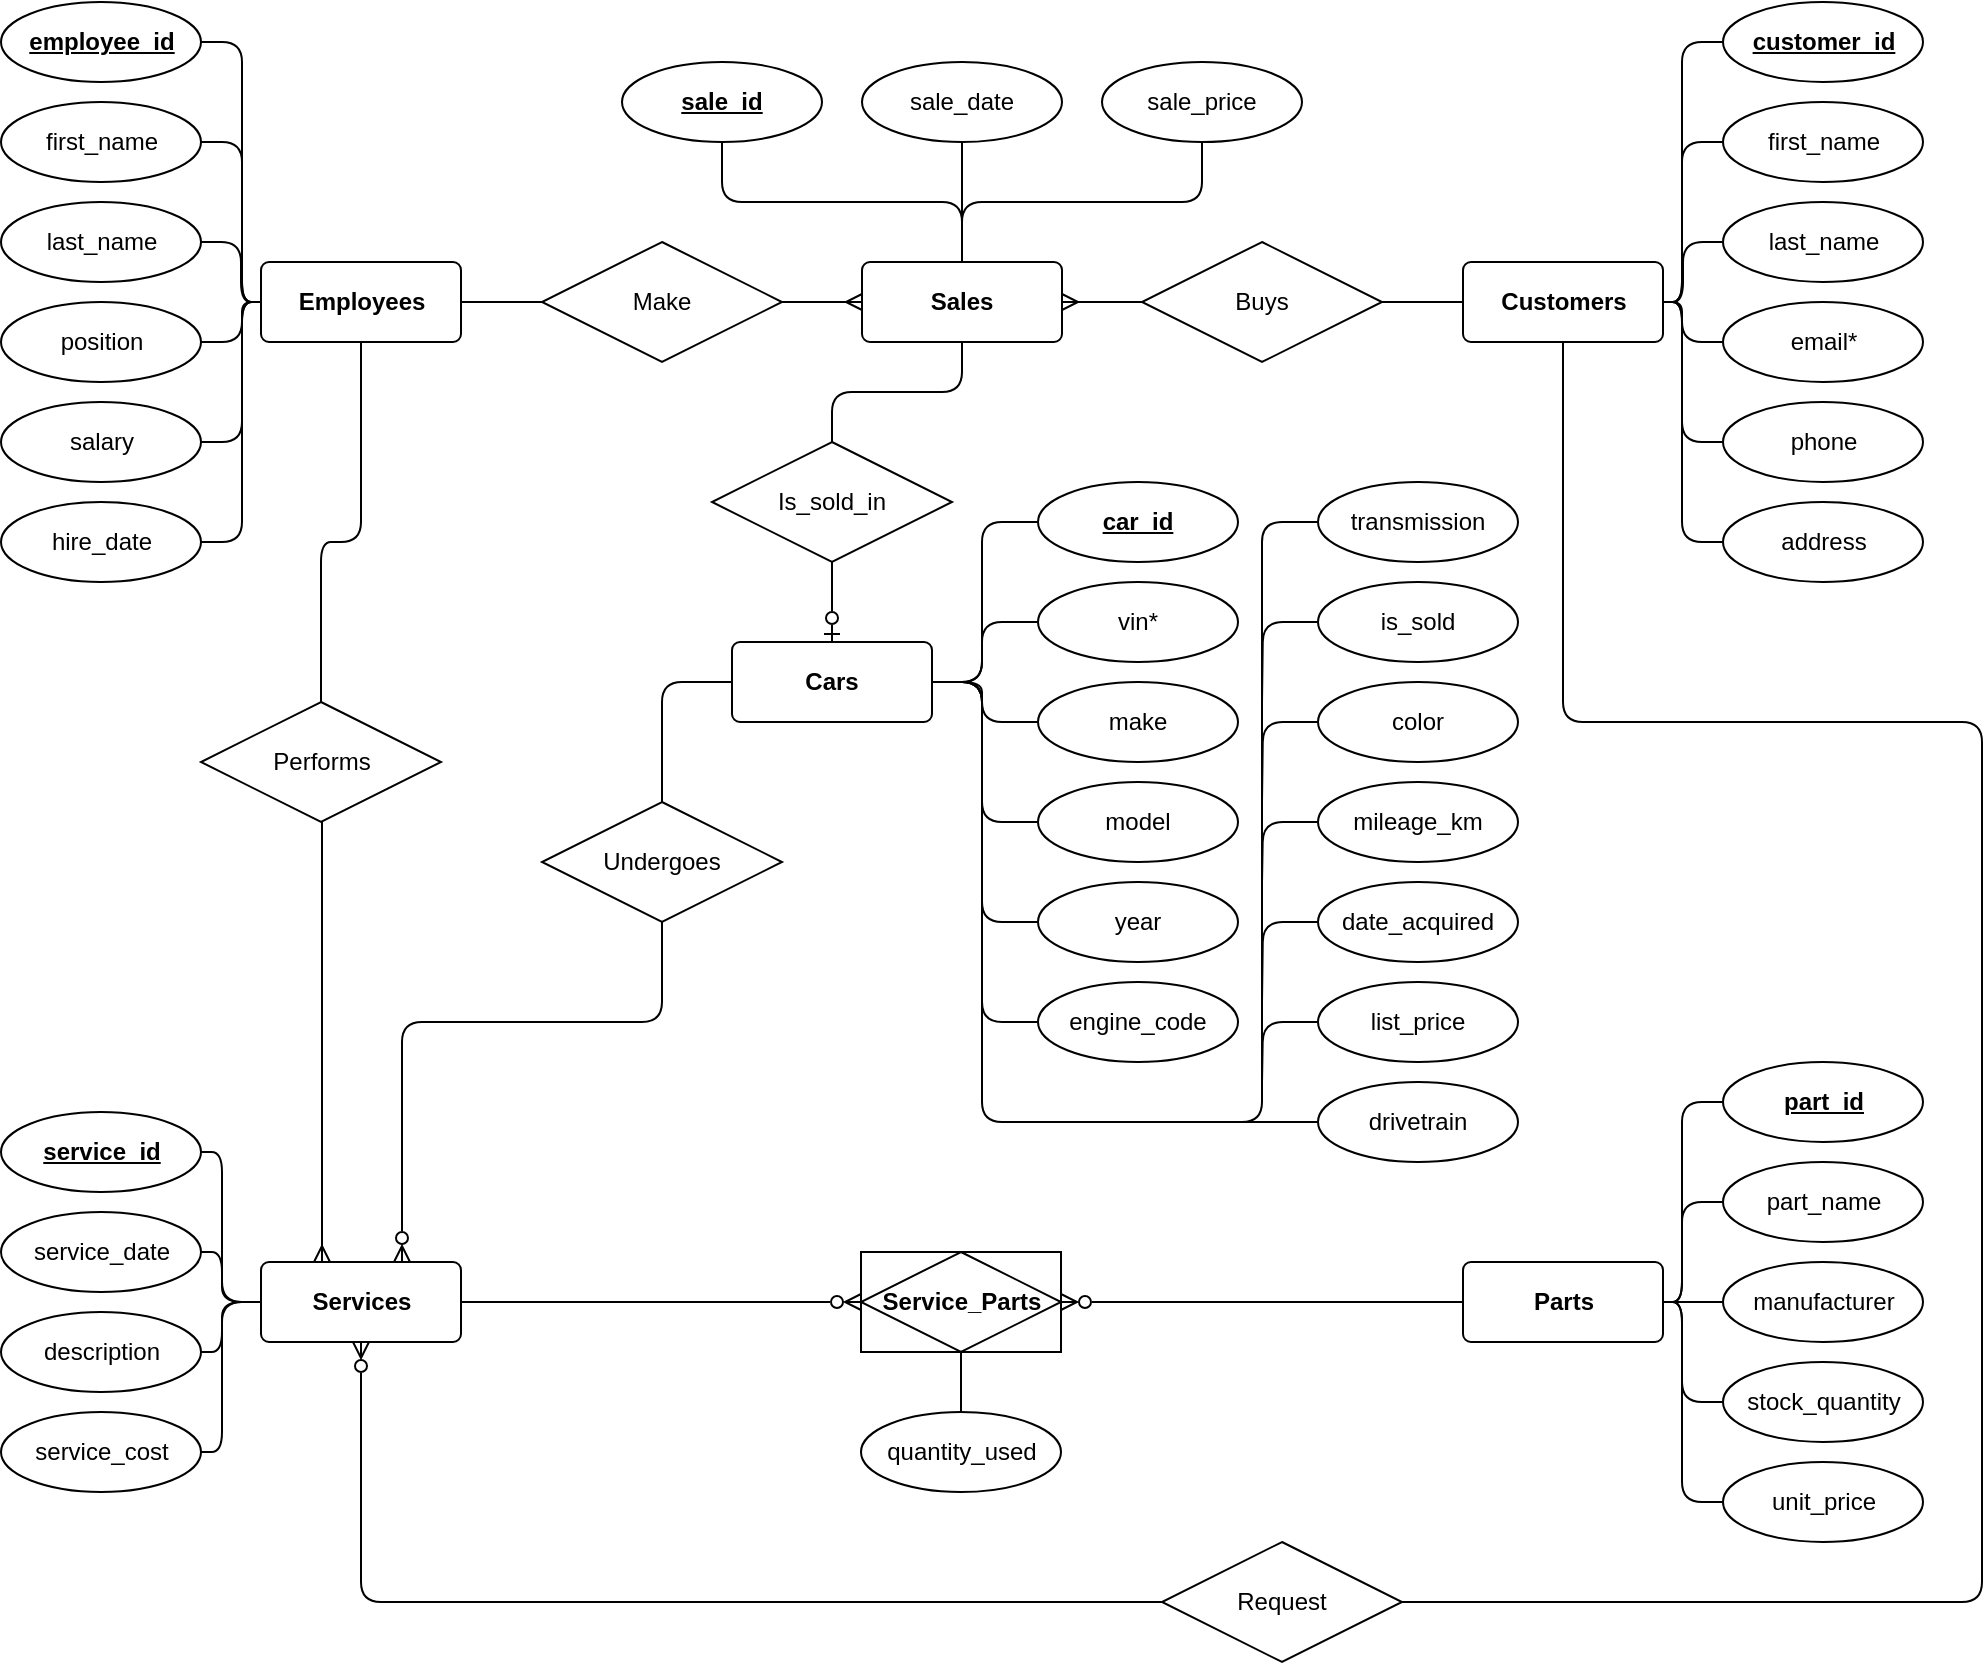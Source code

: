 <mxfile version="26.2.8">
  <diagram name="Page-1" id="PmhXNAhxtDhhArLhYBL2">
    <mxGraphModel dx="3000" dy="1192" grid="1" gridSize="10" guides="1" tooltips="1" connect="1" arrows="1" fold="1" page="1" pageScale="1" pageWidth="850" pageHeight="1100" math="0" shadow="0">
      <root>
        <mxCell id="0" />
        <mxCell id="1" parent="0" />
        <mxCell id="IW3NjtGj4pk0mtMMfV96-61" style="edgeStyle=orthogonalEdgeStyle;rounded=1;orthogonalLoop=1;jettySize=auto;html=1;entryX=0.5;entryY=0;entryDx=0;entryDy=0;endArrow=none;startFill=0;curved=0;" edge="1" parent="1" source="IW3NjtGj4pk0mtMMfV96-2" target="IW3NjtGj4pk0mtMMfV96-60">
          <mxGeometry relative="1" as="geometry">
            <Array as="points">
              <mxPoint x="190" y="280" />
              <mxPoint x="170" y="280" />
            </Array>
          </mxGeometry>
        </mxCell>
        <mxCell id="IW3NjtGj4pk0mtMMfV96-64" style="edgeStyle=orthogonalEdgeStyle;rounded=1;orthogonalLoop=1;jettySize=auto;html=1;entryX=0;entryY=0.5;entryDx=0;entryDy=0;endArrow=none;startFill=0;curved=0;" edge="1" parent="1" source="IW3NjtGj4pk0mtMMfV96-2" target="IW3NjtGj4pk0mtMMfV96-63">
          <mxGeometry relative="1" as="geometry" />
        </mxCell>
        <mxCell id="IW3NjtGj4pk0mtMMfV96-2" value="Employees" style="rounded=1;arcSize=10;whiteSpace=wrap;html=1;align=center;fontStyle=1" vertex="1" parent="1">
          <mxGeometry x="139.5" y="140" width="100" height="40" as="geometry" />
        </mxCell>
        <mxCell id="IW3NjtGj4pk0mtMMfV96-68" style="edgeStyle=orthogonalEdgeStyle;rounded=1;orthogonalLoop=1;jettySize=auto;html=1;entryX=1;entryY=0.5;entryDx=0;entryDy=0;curved=0;endArrow=none;startFill=0;" edge="1" parent="1" source="IW3NjtGj4pk0mtMMfV96-3" target="IW3NjtGj4pk0mtMMfV96-66">
          <mxGeometry relative="1" as="geometry">
            <Array as="points">
              <mxPoint x="790" y="370" />
              <mxPoint x="1000" y="370" />
              <mxPoint x="1000" y="810" />
            </Array>
          </mxGeometry>
        </mxCell>
        <mxCell id="IW3NjtGj4pk0mtMMfV96-72" style="edgeStyle=orthogonalEdgeStyle;rounded=1;orthogonalLoop=1;jettySize=auto;html=1;entryX=1;entryY=0.5;entryDx=0;entryDy=0;curved=0;endArrow=none;startFill=0;" edge="1" parent="1" source="IW3NjtGj4pk0mtMMfV96-3" target="IW3NjtGj4pk0mtMMfV96-70">
          <mxGeometry relative="1" as="geometry" />
        </mxCell>
        <mxCell id="IW3NjtGj4pk0mtMMfV96-3" value="Customers" style="rounded=1;arcSize=10;whiteSpace=wrap;html=1;align=center;fontStyle=1" vertex="1" parent="1">
          <mxGeometry x="740.5" y="140" width="100" height="40" as="geometry" />
        </mxCell>
        <mxCell id="IW3NjtGj4pk0mtMMfV96-84" style="edgeStyle=orthogonalEdgeStyle;rounded=1;orthogonalLoop=1;jettySize=auto;html=1;entryX=0.5;entryY=0;entryDx=0;entryDy=0;endArrow=none;startFill=0;curved=0;" edge="1" parent="1" source="IW3NjtGj4pk0mtMMfV96-4" target="IW3NjtGj4pk0mtMMfV96-83">
          <mxGeometry relative="1" as="geometry">
            <Array as="points">
              <mxPoint x="340" y="350" />
            </Array>
          </mxGeometry>
        </mxCell>
        <mxCell id="IW3NjtGj4pk0mtMMfV96-4" value="Cars" style="rounded=1;arcSize=10;whiteSpace=wrap;html=1;align=center;fontStyle=1" vertex="1" parent="1">
          <mxGeometry x="375" y="330" width="100" height="40" as="geometry" />
        </mxCell>
        <mxCell id="IW3NjtGj4pk0mtMMfV96-79" style="edgeStyle=orthogonalEdgeStyle;rounded=0;orthogonalLoop=1;jettySize=auto;html=1;entryX=1;entryY=0.5;entryDx=0;entryDy=0;endArrow=ERzeroToMany;endFill=0;startArrow=none;startFill=0;" edge="1" parent="1" source="IW3NjtGj4pk0mtMMfV96-5" target="IW3NjtGj4pk0mtMMfV96-9">
          <mxGeometry relative="1" as="geometry" />
        </mxCell>
        <mxCell id="IW3NjtGj4pk0mtMMfV96-5" value="Parts" style="rounded=1;arcSize=10;whiteSpace=wrap;html=1;align=center;fontStyle=1" vertex="1" parent="1">
          <mxGeometry x="740.5" y="640" width="100" height="40" as="geometry" />
        </mxCell>
        <mxCell id="IW3NjtGj4pk0mtMMfV96-6" value="Sales" style="rounded=1;arcSize=10;whiteSpace=wrap;html=1;align=center;fontStyle=1" vertex="1" parent="1">
          <mxGeometry x="440" y="140" width="100" height="40" as="geometry" />
        </mxCell>
        <mxCell id="IW3NjtGj4pk0mtMMfV96-7" value="Services" style="rounded=1;arcSize=10;whiteSpace=wrap;html=1;align=center;fontStyle=1" vertex="1" parent="1">
          <mxGeometry x="139.5" y="640" width="100" height="40" as="geometry" />
        </mxCell>
        <mxCell id="IW3NjtGj4pk0mtMMfV96-77" style="edgeStyle=orthogonalEdgeStyle;rounded=0;orthogonalLoop=1;jettySize=auto;html=1;entryX=1;entryY=0.5;entryDx=0;entryDy=0;endArrow=none;endFill=0;startArrow=ERzeroToMany;startFill=0;" edge="1" parent="1" source="IW3NjtGj4pk0mtMMfV96-9" target="IW3NjtGj4pk0mtMMfV96-7">
          <mxGeometry relative="1" as="geometry" />
        </mxCell>
        <mxCell id="IW3NjtGj4pk0mtMMfV96-9" value="Service_Parts&lt;br&gt;" style="shape=associativeEntity;whiteSpace=wrap;align=center;html=1;rounded=0;shadow=0;fontStyle=1" vertex="1" parent="1">
          <mxGeometry x="439.5" y="635" width="100" height="50" as="geometry" />
        </mxCell>
        <mxCell id="IW3NjtGj4pk0mtMMfV96-88" style="edgeStyle=orthogonalEdgeStyle;rounded=1;orthogonalLoop=1;jettySize=auto;html=1;entryX=0;entryY=0.5;entryDx=0;entryDy=0;endArrow=none;startFill=0;curved=0;" edge="1" parent="1" source="IW3NjtGj4pk0mtMMfV96-10" target="IW3NjtGj4pk0mtMMfV96-2">
          <mxGeometry relative="1" as="geometry">
            <Array as="points">
              <mxPoint x="130" y="30" />
              <mxPoint x="130" y="160" />
            </Array>
          </mxGeometry>
        </mxCell>
        <mxCell id="IW3NjtGj4pk0mtMMfV96-10" value="employee_id" style="ellipse;whiteSpace=wrap;html=1;align=center;fontStyle=5" vertex="1" parent="1">
          <mxGeometry x="9.5" y="10" width="100" height="40" as="geometry" />
        </mxCell>
        <mxCell id="IW3NjtGj4pk0mtMMfV96-89" style="edgeStyle=orthogonalEdgeStyle;shape=connector;rounded=1;orthogonalLoop=1;jettySize=auto;html=1;entryX=0;entryY=0.5;entryDx=0;entryDy=0;strokeColor=default;align=center;verticalAlign=middle;fontFamily=Helvetica;fontSize=11;fontColor=default;labelBackgroundColor=default;startFill=0;endArrow=none;curved=0;" edge="1" parent="1" source="IW3NjtGj4pk0mtMMfV96-12" target="IW3NjtGj4pk0mtMMfV96-2">
          <mxGeometry relative="1" as="geometry">
            <Array as="points">
              <mxPoint x="130" y="80" />
              <mxPoint x="130" y="160" />
            </Array>
          </mxGeometry>
        </mxCell>
        <mxCell id="IW3NjtGj4pk0mtMMfV96-12" value="first_name" style="ellipse;whiteSpace=wrap;html=1;align=center;" vertex="1" parent="1">
          <mxGeometry x="9.5" y="60" width="100" height="40" as="geometry" />
        </mxCell>
        <mxCell id="IW3NjtGj4pk0mtMMfV96-90" style="edgeStyle=orthogonalEdgeStyle;shape=connector;rounded=1;orthogonalLoop=1;jettySize=auto;html=1;strokeColor=default;align=center;verticalAlign=middle;fontFamily=Helvetica;fontSize=11;fontColor=default;labelBackgroundColor=default;startFill=0;endArrow=none;curved=0;entryX=0;entryY=0.5;entryDx=0;entryDy=0;" edge="1" parent="1" source="IW3NjtGj4pk0mtMMfV96-13" target="IW3NjtGj4pk0mtMMfV96-2">
          <mxGeometry relative="1" as="geometry">
            <mxPoint x="130" y="130" as="targetPoint" />
          </mxGeometry>
        </mxCell>
        <mxCell id="IW3NjtGj4pk0mtMMfV96-13" value="last_name" style="ellipse;whiteSpace=wrap;html=1;align=center;" vertex="1" parent="1">
          <mxGeometry x="9.5" y="110" width="100" height="40" as="geometry" />
        </mxCell>
        <mxCell id="IW3NjtGj4pk0mtMMfV96-97" style="edgeStyle=orthogonalEdgeStyle;shape=connector;curved=0;rounded=1;orthogonalLoop=1;jettySize=auto;html=1;strokeColor=default;align=center;verticalAlign=middle;fontFamily=Helvetica;fontSize=11;fontColor=default;labelBackgroundColor=default;startFill=0;endArrow=none;" edge="1" parent="1" source="IW3NjtGj4pk0mtMMfV96-14">
          <mxGeometry relative="1" as="geometry">
            <mxPoint x="140" y="160" as="targetPoint" />
            <Array as="points">
              <mxPoint x="130" y="180" />
              <mxPoint x="130" y="160" />
            </Array>
          </mxGeometry>
        </mxCell>
        <mxCell id="IW3NjtGj4pk0mtMMfV96-14" value="position" style="ellipse;whiteSpace=wrap;html=1;align=center;" vertex="1" parent="1">
          <mxGeometry x="9.5" y="160" width="100" height="40" as="geometry" />
        </mxCell>
        <mxCell id="IW3NjtGj4pk0mtMMfV96-94" style="edgeStyle=orthogonalEdgeStyle;shape=connector;curved=0;rounded=1;orthogonalLoop=1;jettySize=auto;html=1;entryX=0;entryY=0.5;entryDx=0;entryDy=0;strokeColor=default;align=center;verticalAlign=middle;fontFamily=Helvetica;fontSize=11;fontColor=default;labelBackgroundColor=default;startFill=0;endArrow=none;" edge="1" parent="1" source="IW3NjtGj4pk0mtMMfV96-15" target="IW3NjtGj4pk0mtMMfV96-2">
          <mxGeometry relative="1" as="geometry">
            <Array as="points">
              <mxPoint x="130" y="280" />
              <mxPoint x="130" y="160" />
            </Array>
          </mxGeometry>
        </mxCell>
        <mxCell id="IW3NjtGj4pk0mtMMfV96-15" value="hire_date" style="ellipse;whiteSpace=wrap;html=1;align=center;" vertex="1" parent="1">
          <mxGeometry x="9.5" y="260" width="100" height="40" as="geometry" />
        </mxCell>
        <mxCell id="IW3NjtGj4pk0mtMMfV96-95" style="edgeStyle=orthogonalEdgeStyle;shape=connector;curved=0;rounded=1;orthogonalLoop=1;jettySize=auto;html=1;entryX=0;entryY=0.5;entryDx=0;entryDy=0;strokeColor=default;align=center;verticalAlign=middle;fontFamily=Helvetica;fontSize=11;fontColor=default;labelBackgroundColor=default;startFill=0;endArrow=none;" edge="1" parent="1" source="IW3NjtGj4pk0mtMMfV96-16" target="IW3NjtGj4pk0mtMMfV96-2">
          <mxGeometry relative="1" as="geometry">
            <Array as="points">
              <mxPoint x="130" y="230" />
              <mxPoint x="130" y="160" />
            </Array>
          </mxGeometry>
        </mxCell>
        <mxCell id="IW3NjtGj4pk0mtMMfV96-16" value="salary" style="ellipse;whiteSpace=wrap;html=1;align=center;" vertex="1" parent="1">
          <mxGeometry x="9.5" y="210" width="100" height="40" as="geometry" />
        </mxCell>
        <mxCell id="IW3NjtGj4pk0mtMMfV96-101" style="edgeStyle=orthogonalEdgeStyle;shape=connector;curved=0;rounded=1;orthogonalLoop=1;jettySize=auto;html=1;entryX=1;entryY=0.5;entryDx=0;entryDy=0;strokeColor=default;align=center;verticalAlign=middle;fontFamily=Helvetica;fontSize=11;fontColor=default;labelBackgroundColor=default;startFill=0;endArrow=none;" edge="1" parent="1" source="IW3NjtGj4pk0mtMMfV96-24" target="IW3NjtGj4pk0mtMMfV96-3">
          <mxGeometry relative="1" as="geometry">
            <Array as="points">
              <mxPoint x="850" y="30" />
              <mxPoint x="850" y="160" />
            </Array>
          </mxGeometry>
        </mxCell>
        <mxCell id="IW3NjtGj4pk0mtMMfV96-24" value="customer_id" style="ellipse;whiteSpace=wrap;html=1;align=center;fontStyle=5" vertex="1" parent="1">
          <mxGeometry x="870.5" y="10" width="100" height="40" as="geometry" />
        </mxCell>
        <mxCell id="IW3NjtGj4pk0mtMMfV96-102" style="edgeStyle=orthogonalEdgeStyle;shape=connector;curved=0;rounded=1;orthogonalLoop=1;jettySize=auto;html=1;strokeColor=default;align=center;verticalAlign=middle;fontFamily=Helvetica;fontSize=11;fontColor=default;labelBackgroundColor=default;startFill=0;endArrow=none;entryX=1;entryY=0.5;entryDx=0;entryDy=0;" edge="1" parent="1" source="IW3NjtGj4pk0mtMMfV96-25" target="IW3NjtGj4pk0mtMMfV96-3">
          <mxGeometry relative="1" as="geometry">
            <mxPoint x="850" y="130.0" as="targetPoint" />
            <Array as="points">
              <mxPoint x="850" y="80" />
              <mxPoint x="850" y="160" />
            </Array>
          </mxGeometry>
        </mxCell>
        <mxCell id="IW3NjtGj4pk0mtMMfV96-25" value="first_name" style="ellipse;whiteSpace=wrap;html=1;align=center;" vertex="1" parent="1">
          <mxGeometry x="870.5" y="60" width="100" height="40" as="geometry" />
        </mxCell>
        <mxCell id="IW3NjtGj4pk0mtMMfV96-104" style="edgeStyle=orthogonalEdgeStyle;shape=connector;curved=0;rounded=1;orthogonalLoop=1;jettySize=auto;html=1;entryX=1;entryY=0.5;entryDx=0;entryDy=0;strokeColor=default;align=center;verticalAlign=middle;fontFamily=Helvetica;fontSize=11;fontColor=default;labelBackgroundColor=default;startFill=0;endArrow=none;" edge="1" parent="1" source="IW3NjtGj4pk0mtMMfV96-26" target="IW3NjtGj4pk0mtMMfV96-3">
          <mxGeometry relative="1" as="geometry" />
        </mxCell>
        <mxCell id="IW3NjtGj4pk0mtMMfV96-26" value="last_name" style="ellipse;whiteSpace=wrap;html=1;align=center;" vertex="1" parent="1">
          <mxGeometry x="870.5" y="110" width="100" height="40" as="geometry" />
        </mxCell>
        <mxCell id="IW3NjtGj4pk0mtMMfV96-105" style="edgeStyle=orthogonalEdgeStyle;shape=connector;curved=0;rounded=1;orthogonalLoop=1;jettySize=auto;html=1;strokeColor=default;align=center;verticalAlign=middle;fontFamily=Helvetica;fontSize=11;fontColor=default;labelBackgroundColor=default;startFill=0;endArrow=none;" edge="1" parent="1" source="IW3NjtGj4pk0mtMMfV96-27">
          <mxGeometry relative="1" as="geometry">
            <mxPoint x="840" y="160" as="targetPoint" />
            <Array as="points">
              <mxPoint x="850" y="180" />
              <mxPoint x="850" y="160" />
            </Array>
          </mxGeometry>
        </mxCell>
        <mxCell id="IW3NjtGj4pk0mtMMfV96-27" value="email*" style="ellipse;whiteSpace=wrap;html=1;align=center;" vertex="1" parent="1">
          <mxGeometry x="870.5" y="160" width="100" height="40" as="geometry" />
        </mxCell>
        <mxCell id="IW3NjtGj4pk0mtMMfV96-106" style="edgeStyle=orthogonalEdgeStyle;shape=connector;curved=0;rounded=1;orthogonalLoop=1;jettySize=auto;html=1;entryX=1;entryY=0.5;entryDx=0;entryDy=0;strokeColor=default;align=center;verticalAlign=middle;fontFamily=Helvetica;fontSize=11;fontColor=default;labelBackgroundColor=default;startFill=0;endArrow=none;" edge="1" parent="1" source="IW3NjtGj4pk0mtMMfV96-28" target="IW3NjtGj4pk0mtMMfV96-3">
          <mxGeometry relative="1" as="geometry">
            <Array as="points">
              <mxPoint x="850" y="230" />
              <mxPoint x="850" y="160" />
            </Array>
          </mxGeometry>
        </mxCell>
        <mxCell id="IW3NjtGj4pk0mtMMfV96-28" value="phone" style="ellipse;whiteSpace=wrap;html=1;align=center;" vertex="1" parent="1">
          <mxGeometry x="870.5" y="210" width="100" height="40" as="geometry" />
        </mxCell>
        <mxCell id="IW3NjtGj4pk0mtMMfV96-107" style="edgeStyle=orthogonalEdgeStyle;shape=connector;curved=0;rounded=1;orthogonalLoop=1;jettySize=auto;html=1;entryX=1;entryY=0.5;entryDx=0;entryDy=0;strokeColor=default;align=center;verticalAlign=middle;fontFamily=Helvetica;fontSize=11;fontColor=default;labelBackgroundColor=default;startFill=0;endArrow=none;" edge="1" parent="1" source="IW3NjtGj4pk0mtMMfV96-29" target="IW3NjtGj4pk0mtMMfV96-3">
          <mxGeometry relative="1" as="geometry">
            <Array as="points">
              <mxPoint x="850" y="280" />
              <mxPoint x="850" y="160" />
            </Array>
          </mxGeometry>
        </mxCell>
        <mxCell id="IW3NjtGj4pk0mtMMfV96-29" value="address" style="ellipse;whiteSpace=wrap;html=1;align=center;" vertex="1" parent="1">
          <mxGeometry x="870.5" y="260" width="100" height="40" as="geometry" />
        </mxCell>
        <mxCell id="IW3NjtGj4pk0mtMMfV96-125" style="edgeStyle=orthogonalEdgeStyle;shape=connector;curved=0;rounded=1;orthogonalLoop=1;jettySize=auto;html=1;entryX=1;entryY=0.5;entryDx=0;entryDy=0;strokeColor=default;align=center;verticalAlign=middle;fontFamily=Helvetica;fontSize=11;fontColor=default;labelBackgroundColor=default;startFill=0;endArrow=none;" edge="1" parent="1" source="IW3NjtGj4pk0mtMMfV96-31" target="IW3NjtGj4pk0mtMMfV96-4">
          <mxGeometry relative="1" as="geometry">
            <Array as="points">
              <mxPoint x="500" y="270" />
              <mxPoint x="500" y="350" />
            </Array>
          </mxGeometry>
        </mxCell>
        <mxCell id="IW3NjtGj4pk0mtMMfV96-31" value="car_id" style="ellipse;whiteSpace=wrap;html=1;align=center;fontStyle=5" vertex="1" parent="1">
          <mxGeometry x="528" y="250" width="100" height="40" as="geometry" />
        </mxCell>
        <mxCell id="IW3NjtGj4pk0mtMMfV96-126" style="edgeStyle=orthogonalEdgeStyle;shape=connector;curved=0;rounded=1;orthogonalLoop=1;jettySize=auto;html=1;strokeColor=default;align=center;verticalAlign=middle;fontFamily=Helvetica;fontSize=11;fontColor=default;labelBackgroundColor=default;startFill=0;endArrow=none;" edge="1" parent="1" source="IW3NjtGj4pk0mtMMfV96-32">
          <mxGeometry relative="1" as="geometry">
            <mxPoint x="480" y="350" as="targetPoint" />
            <Array as="points">
              <mxPoint x="500" y="320" />
              <mxPoint x="500" y="350" />
            </Array>
          </mxGeometry>
        </mxCell>
        <mxCell id="IW3NjtGj4pk0mtMMfV96-32" value="vin*" style="ellipse;whiteSpace=wrap;html=1;align=center;horizontal=1;" vertex="1" parent="1">
          <mxGeometry x="528" y="300" width="100" height="40" as="geometry" />
        </mxCell>
        <mxCell id="IW3NjtGj4pk0mtMMfV96-127" style="edgeStyle=orthogonalEdgeStyle;shape=connector;curved=0;rounded=1;orthogonalLoop=1;jettySize=auto;html=1;entryX=1;entryY=0.5;entryDx=0;entryDy=0;strokeColor=default;align=center;verticalAlign=middle;fontFamily=Helvetica;fontSize=11;fontColor=default;labelBackgroundColor=default;startFill=0;endArrow=none;" edge="1" parent="1" source="IW3NjtGj4pk0mtMMfV96-33" target="IW3NjtGj4pk0mtMMfV96-4">
          <mxGeometry relative="1" as="geometry">
            <Array as="points">
              <mxPoint x="500" y="370" />
              <mxPoint x="500" y="350" />
            </Array>
          </mxGeometry>
        </mxCell>
        <mxCell id="IW3NjtGj4pk0mtMMfV96-33" value="make" style="ellipse;whiteSpace=wrap;html=1;align=center;" vertex="1" parent="1">
          <mxGeometry x="528" y="350" width="100" height="40" as="geometry" />
        </mxCell>
        <mxCell id="IW3NjtGj4pk0mtMMfV96-128" style="edgeStyle=orthogonalEdgeStyle;shape=connector;curved=0;rounded=1;orthogonalLoop=1;jettySize=auto;html=1;entryX=1;entryY=0.5;entryDx=0;entryDy=0;strokeColor=default;align=center;verticalAlign=middle;fontFamily=Helvetica;fontSize=11;fontColor=default;labelBackgroundColor=default;startFill=0;endArrow=none;" edge="1" parent="1" source="IW3NjtGj4pk0mtMMfV96-34" target="IW3NjtGj4pk0mtMMfV96-4">
          <mxGeometry relative="1" as="geometry">
            <Array as="points">
              <mxPoint x="500" y="420" />
              <mxPoint x="500" y="350" />
            </Array>
          </mxGeometry>
        </mxCell>
        <mxCell id="IW3NjtGj4pk0mtMMfV96-34" value="model" style="ellipse;whiteSpace=wrap;html=1;align=center;" vertex="1" parent="1">
          <mxGeometry x="528" y="400" width="100" height="40" as="geometry" />
        </mxCell>
        <mxCell id="IW3NjtGj4pk0mtMMfV96-129" style="edgeStyle=orthogonalEdgeStyle;shape=connector;curved=0;rounded=1;orthogonalLoop=1;jettySize=auto;html=1;entryX=1;entryY=0.5;entryDx=0;entryDy=0;strokeColor=default;align=center;verticalAlign=middle;fontFamily=Helvetica;fontSize=11;fontColor=default;labelBackgroundColor=default;startFill=0;endArrow=none;" edge="1" parent="1" source="IW3NjtGj4pk0mtMMfV96-35" target="IW3NjtGj4pk0mtMMfV96-4">
          <mxGeometry relative="1" as="geometry">
            <Array as="points">
              <mxPoint x="500" y="470" />
              <mxPoint x="500" y="350" />
            </Array>
          </mxGeometry>
        </mxCell>
        <mxCell id="IW3NjtGj4pk0mtMMfV96-35" value="year" style="ellipse;whiteSpace=wrap;html=1;align=center;" vertex="1" parent="1">
          <mxGeometry x="528" y="450" width="100" height="40" as="geometry" />
        </mxCell>
        <mxCell id="IW3NjtGj4pk0mtMMfV96-131" style="edgeStyle=orthogonalEdgeStyle;shape=connector;curved=0;rounded=1;orthogonalLoop=1;jettySize=auto;html=1;entryX=1;entryY=0.5;entryDx=0;entryDy=0;strokeColor=default;align=center;verticalAlign=middle;fontFamily=Helvetica;fontSize=11;fontColor=default;labelBackgroundColor=default;startFill=0;endArrow=none;" edge="1" parent="1" source="IW3NjtGj4pk0mtMMfV96-36" target="IW3NjtGj4pk0mtMMfV96-4">
          <mxGeometry relative="1" as="geometry">
            <Array as="points">
              <mxPoint x="500" y="520" />
              <mxPoint x="500" y="350" />
            </Array>
          </mxGeometry>
        </mxCell>
        <mxCell id="IW3NjtGj4pk0mtMMfV96-36" value="engine_code" style="ellipse;whiteSpace=wrap;html=1;align=center;" vertex="1" parent="1">
          <mxGeometry x="528" y="500" width="100" height="40" as="geometry" />
        </mxCell>
        <mxCell id="IW3NjtGj4pk0mtMMfV96-132" style="edgeStyle=orthogonalEdgeStyle;shape=connector;curved=0;rounded=1;orthogonalLoop=1;jettySize=auto;html=1;entryX=1;entryY=0.5;entryDx=0;entryDy=0;strokeColor=default;align=center;verticalAlign=middle;fontFamily=Helvetica;fontSize=11;fontColor=default;labelBackgroundColor=default;startFill=0;endArrow=none;" edge="1" parent="1" source="IW3NjtGj4pk0mtMMfV96-37" target="IW3NjtGj4pk0mtMMfV96-4">
          <mxGeometry relative="1" as="geometry">
            <Array as="points">
              <mxPoint x="640" y="270" />
              <mxPoint x="640" y="570" />
              <mxPoint x="500" y="570" />
              <mxPoint x="500" y="350" />
            </Array>
          </mxGeometry>
        </mxCell>
        <mxCell id="IW3NjtGj4pk0mtMMfV96-37" value="transmission" style="ellipse;whiteSpace=wrap;html=1;align=center;" vertex="1" parent="1">
          <mxGeometry x="668" y="250" width="100" height="40" as="geometry" />
        </mxCell>
        <mxCell id="IW3NjtGj4pk0mtMMfV96-139" style="edgeStyle=orthogonalEdgeStyle;shape=connector;curved=0;rounded=1;orthogonalLoop=1;jettySize=auto;html=1;strokeColor=default;align=center;verticalAlign=middle;fontFamily=Helvetica;fontSize=11;fontColor=default;labelBackgroundColor=default;startFill=0;endArrow=none;" edge="1" parent="1" source="IW3NjtGj4pk0mtMMfV96-38">
          <mxGeometry relative="1" as="geometry">
            <mxPoint x="540" y="570" as="targetPoint" />
            <Array as="points">
              <mxPoint x="540" y="570" />
            </Array>
          </mxGeometry>
        </mxCell>
        <mxCell id="IW3NjtGj4pk0mtMMfV96-38" value="drivetrain" style="ellipse;whiteSpace=wrap;html=1;align=center;" vertex="1" parent="1">
          <mxGeometry x="668" y="550" width="100" height="40" as="geometry" />
        </mxCell>
        <mxCell id="IW3NjtGj4pk0mtMMfV96-134" style="edgeStyle=orthogonalEdgeStyle;shape=connector;curved=0;rounded=1;orthogonalLoop=1;jettySize=auto;html=1;strokeColor=default;align=center;verticalAlign=middle;fontFamily=Helvetica;fontSize=11;fontColor=default;labelBackgroundColor=default;startFill=0;endArrow=none;" edge="1" parent="1" source="IW3NjtGj4pk0mtMMfV96-39">
          <mxGeometry relative="1" as="geometry">
            <mxPoint x="640" y="410" as="targetPoint" />
          </mxGeometry>
        </mxCell>
        <mxCell id="IW3NjtGj4pk0mtMMfV96-39" value="color" style="ellipse;whiteSpace=wrap;html=1;align=center;" vertex="1" parent="1">
          <mxGeometry x="668" y="350" width="100" height="40" as="geometry" />
        </mxCell>
        <mxCell id="IW3NjtGj4pk0mtMMfV96-136" style="edgeStyle=orthogonalEdgeStyle;shape=connector;curved=0;rounded=1;orthogonalLoop=1;jettySize=auto;html=1;strokeColor=default;align=center;verticalAlign=middle;fontFamily=Helvetica;fontSize=11;fontColor=default;labelBackgroundColor=default;startFill=0;endArrow=none;" edge="1" parent="1" source="IW3NjtGj4pk0mtMMfV96-40">
          <mxGeometry relative="1" as="geometry">
            <mxPoint x="640" y="450" as="targetPoint" />
          </mxGeometry>
        </mxCell>
        <mxCell id="IW3NjtGj4pk0mtMMfV96-40" value="mileage_km" style="ellipse;whiteSpace=wrap;html=1;align=center;" vertex="1" parent="1">
          <mxGeometry x="668" y="400" width="100" height="40" as="geometry" />
        </mxCell>
        <mxCell id="IW3NjtGj4pk0mtMMfV96-138" style="edgeStyle=orthogonalEdgeStyle;shape=connector;curved=0;rounded=1;orthogonalLoop=1;jettySize=auto;html=1;strokeColor=default;align=center;verticalAlign=middle;fontFamily=Helvetica;fontSize=11;fontColor=default;labelBackgroundColor=default;startFill=0;endArrow=none;" edge="1" parent="1" source="IW3NjtGj4pk0mtMMfV96-41">
          <mxGeometry relative="1" as="geometry">
            <mxPoint x="640" y="550" as="targetPoint" />
          </mxGeometry>
        </mxCell>
        <mxCell id="IW3NjtGj4pk0mtMMfV96-41" value="list_price" style="ellipse;whiteSpace=wrap;html=1;align=center;" vertex="1" parent="1">
          <mxGeometry x="668" y="500" width="100" height="40" as="geometry" />
        </mxCell>
        <mxCell id="IW3NjtGj4pk0mtMMfV96-137" style="edgeStyle=orthogonalEdgeStyle;shape=connector;curved=0;rounded=1;orthogonalLoop=1;jettySize=auto;html=1;strokeColor=default;align=center;verticalAlign=middle;fontFamily=Helvetica;fontSize=11;fontColor=default;labelBackgroundColor=default;startFill=0;endArrow=none;" edge="1" parent="1" source="IW3NjtGj4pk0mtMMfV96-42">
          <mxGeometry relative="1" as="geometry">
            <mxPoint x="640" y="510" as="targetPoint" />
          </mxGeometry>
        </mxCell>
        <mxCell id="IW3NjtGj4pk0mtMMfV96-42" value="date_acquired" style="ellipse;whiteSpace=wrap;html=1;align=center;" vertex="1" parent="1">
          <mxGeometry x="668" y="450" width="100" height="40" as="geometry" />
        </mxCell>
        <mxCell id="IW3NjtGj4pk0mtMMfV96-133" style="edgeStyle=orthogonalEdgeStyle;shape=connector;curved=0;rounded=1;orthogonalLoop=1;jettySize=auto;html=1;strokeColor=default;align=center;verticalAlign=middle;fontFamily=Helvetica;fontSize=11;fontColor=default;labelBackgroundColor=default;startFill=0;endArrow=none;" edge="1" parent="1" source="IW3NjtGj4pk0mtMMfV96-44">
          <mxGeometry relative="1" as="geometry">
            <mxPoint x="640" y="360" as="targetPoint" />
          </mxGeometry>
        </mxCell>
        <mxCell id="IW3NjtGj4pk0mtMMfV96-44" value="is_sold" style="ellipse;whiteSpace=wrap;html=1;align=center;" vertex="1" parent="1">
          <mxGeometry x="668" y="300" width="100" height="40" as="geometry" />
        </mxCell>
        <mxCell id="IW3NjtGj4pk0mtMMfV96-113" style="edgeStyle=orthogonalEdgeStyle;shape=connector;curved=0;rounded=1;orthogonalLoop=1;jettySize=auto;html=1;entryX=1;entryY=0.5;entryDx=0;entryDy=0;strokeColor=default;align=center;verticalAlign=middle;fontFamily=Helvetica;fontSize=11;fontColor=default;labelBackgroundColor=default;startFill=0;endArrow=none;" edge="1" parent="1" source="IW3NjtGj4pk0mtMMfV96-45" target="IW3NjtGj4pk0mtMMfV96-5">
          <mxGeometry relative="1" as="geometry">
            <Array as="points">
              <mxPoint x="850" y="560" />
              <mxPoint x="850" y="660" />
            </Array>
          </mxGeometry>
        </mxCell>
        <mxCell id="IW3NjtGj4pk0mtMMfV96-45" value="part_id" style="ellipse;whiteSpace=wrap;html=1;align=center;fontStyle=5;labelBackgroundColor=none;textShadow=0;" vertex="1" parent="1">
          <mxGeometry x="870.5" y="540" width="100" height="40" as="geometry" />
        </mxCell>
        <mxCell id="IW3NjtGj4pk0mtMMfV96-114" style="edgeStyle=orthogonalEdgeStyle;shape=connector;curved=0;rounded=1;orthogonalLoop=1;jettySize=auto;html=1;entryX=1;entryY=0.5;entryDx=0;entryDy=0;strokeColor=default;align=center;verticalAlign=middle;fontFamily=Helvetica;fontSize=11;fontColor=default;labelBackgroundColor=default;startFill=0;endArrow=none;" edge="1" parent="1" source="IW3NjtGj4pk0mtMMfV96-46" target="IW3NjtGj4pk0mtMMfV96-5">
          <mxGeometry relative="1" as="geometry">
            <Array as="points">
              <mxPoint x="850" y="610" />
              <mxPoint x="850" y="660" />
            </Array>
          </mxGeometry>
        </mxCell>
        <mxCell id="IW3NjtGj4pk0mtMMfV96-46" value="part_name" style="ellipse;whiteSpace=wrap;html=1;align=center;" vertex="1" parent="1">
          <mxGeometry x="870.5" y="590" width="100" height="40" as="geometry" />
        </mxCell>
        <mxCell id="IW3NjtGj4pk0mtMMfV96-115" style="edgeStyle=orthogonalEdgeStyle;shape=connector;curved=0;rounded=1;orthogonalLoop=1;jettySize=auto;html=1;strokeColor=default;align=center;verticalAlign=middle;fontFamily=Helvetica;fontSize=11;fontColor=default;labelBackgroundColor=default;startFill=0;endArrow=none;" edge="1" parent="1" source="IW3NjtGj4pk0mtMMfV96-47">
          <mxGeometry relative="1" as="geometry">
            <mxPoint x="840" y="660" as="targetPoint" />
          </mxGeometry>
        </mxCell>
        <mxCell id="IW3NjtGj4pk0mtMMfV96-47" value="manufacturer" style="ellipse;whiteSpace=wrap;html=1;align=center;" vertex="1" parent="1">
          <mxGeometry x="870.5" y="640" width="100" height="40" as="geometry" />
        </mxCell>
        <mxCell id="IW3NjtGj4pk0mtMMfV96-116" style="edgeStyle=orthogonalEdgeStyle;shape=connector;curved=0;rounded=1;orthogonalLoop=1;jettySize=auto;html=1;entryX=1;entryY=0.5;entryDx=0;entryDy=0;strokeColor=default;align=center;verticalAlign=middle;fontFamily=Helvetica;fontSize=11;fontColor=default;labelBackgroundColor=default;startFill=0;endArrow=none;" edge="1" parent="1" source="IW3NjtGj4pk0mtMMfV96-48" target="IW3NjtGj4pk0mtMMfV96-5">
          <mxGeometry relative="1" as="geometry">
            <Array as="points">
              <mxPoint x="850" y="710" />
              <mxPoint x="850" y="660" />
            </Array>
          </mxGeometry>
        </mxCell>
        <mxCell id="IW3NjtGj4pk0mtMMfV96-48" value="stock_quantity" style="ellipse;whiteSpace=wrap;html=1;align=center;" vertex="1" parent="1">
          <mxGeometry x="870.5" y="690" width="100" height="40" as="geometry" />
        </mxCell>
        <mxCell id="IW3NjtGj4pk0mtMMfV96-117" style="edgeStyle=orthogonalEdgeStyle;shape=connector;curved=0;rounded=1;orthogonalLoop=1;jettySize=auto;html=1;entryX=1;entryY=0.5;entryDx=0;entryDy=0;strokeColor=default;align=center;verticalAlign=middle;fontFamily=Helvetica;fontSize=11;fontColor=default;labelBackgroundColor=default;startFill=0;endArrow=none;" edge="1" parent="1" source="IW3NjtGj4pk0mtMMfV96-49" target="IW3NjtGj4pk0mtMMfV96-5">
          <mxGeometry relative="1" as="geometry">
            <Array as="points">
              <mxPoint x="850" y="760" />
              <mxPoint x="850" y="660" />
            </Array>
          </mxGeometry>
        </mxCell>
        <mxCell id="IW3NjtGj4pk0mtMMfV96-49" value="unit_price" style="ellipse;whiteSpace=wrap;html=1;align=center;" vertex="1" parent="1">
          <mxGeometry x="870.5" y="740" width="100" height="40" as="geometry" />
        </mxCell>
        <mxCell id="IW3NjtGj4pk0mtMMfV96-98" style="edgeStyle=orthogonalEdgeStyle;shape=connector;curved=0;rounded=1;orthogonalLoop=1;jettySize=auto;html=1;entryX=0.5;entryY=0;entryDx=0;entryDy=0;strokeColor=default;align=center;verticalAlign=middle;fontFamily=Helvetica;fontSize=11;fontColor=default;labelBackgroundColor=default;startFill=0;endArrow=none;" edge="1" parent="1" source="IW3NjtGj4pk0mtMMfV96-50" target="IW3NjtGj4pk0mtMMfV96-6">
          <mxGeometry relative="1" as="geometry">
            <Array as="points">
              <mxPoint x="370" y="110" />
              <mxPoint x="490" y="110" />
            </Array>
          </mxGeometry>
        </mxCell>
        <mxCell id="IW3NjtGj4pk0mtMMfV96-50" value="sale_id" style="ellipse;whiteSpace=wrap;html=1;align=center;fontStyle=5" vertex="1" parent="1">
          <mxGeometry x="320" y="40" width="100" height="40" as="geometry" />
        </mxCell>
        <mxCell id="IW3NjtGj4pk0mtMMfV96-99" style="edgeStyle=orthogonalEdgeStyle;shape=connector;curved=0;rounded=1;orthogonalLoop=1;jettySize=auto;html=1;entryX=0.5;entryY=0;entryDx=0;entryDy=0;strokeColor=default;align=center;verticalAlign=middle;fontFamily=Helvetica;fontSize=11;fontColor=default;labelBackgroundColor=default;startFill=0;endArrow=none;" edge="1" parent="1" source="IW3NjtGj4pk0mtMMfV96-51" target="IW3NjtGj4pk0mtMMfV96-6">
          <mxGeometry relative="1" as="geometry" />
        </mxCell>
        <mxCell id="IW3NjtGj4pk0mtMMfV96-51" value="sale_date" style="ellipse;whiteSpace=wrap;html=1;align=center;" vertex="1" parent="1">
          <mxGeometry x="440" y="40" width="100" height="40" as="geometry" />
        </mxCell>
        <mxCell id="IW3NjtGj4pk0mtMMfV96-100" style="edgeStyle=orthogonalEdgeStyle;shape=connector;curved=0;rounded=1;orthogonalLoop=1;jettySize=auto;html=1;entryX=0.5;entryY=0;entryDx=0;entryDy=0;strokeColor=default;align=center;verticalAlign=middle;fontFamily=Helvetica;fontSize=11;fontColor=default;labelBackgroundColor=default;startFill=0;endArrow=none;" edge="1" parent="1" source="IW3NjtGj4pk0mtMMfV96-52" target="IW3NjtGj4pk0mtMMfV96-6">
          <mxGeometry relative="1" as="geometry">
            <Array as="points">
              <mxPoint x="610" y="110" />
              <mxPoint x="490" y="110" />
            </Array>
          </mxGeometry>
        </mxCell>
        <mxCell id="IW3NjtGj4pk0mtMMfV96-52" value="sale_price" style="ellipse;whiteSpace=wrap;html=1;align=center;" vertex="1" parent="1">
          <mxGeometry x="560" y="40" width="100" height="40" as="geometry" />
        </mxCell>
        <mxCell id="IW3NjtGj4pk0mtMMfV96-108" style="edgeStyle=orthogonalEdgeStyle;shape=connector;curved=0;rounded=1;orthogonalLoop=1;jettySize=auto;html=1;entryX=0;entryY=0.5;entryDx=0;entryDy=0;strokeColor=default;align=center;verticalAlign=middle;fontFamily=Helvetica;fontSize=11;fontColor=default;labelBackgroundColor=default;startFill=0;endArrow=none;" edge="1" parent="1" source="IW3NjtGj4pk0mtMMfV96-54" target="IW3NjtGj4pk0mtMMfV96-7">
          <mxGeometry relative="1" as="geometry">
            <Array as="points">
              <mxPoint x="120" y="585" />
              <mxPoint x="120" y="660" />
            </Array>
          </mxGeometry>
        </mxCell>
        <mxCell id="IW3NjtGj4pk0mtMMfV96-54" value="service_id" style="ellipse;whiteSpace=wrap;html=1;align=center;fontStyle=5" vertex="1" parent="1">
          <mxGeometry x="9.5" y="565" width="100" height="40" as="geometry" />
        </mxCell>
        <mxCell id="IW3NjtGj4pk0mtMMfV96-109" style="edgeStyle=orthogonalEdgeStyle;shape=connector;curved=0;rounded=1;orthogonalLoop=1;jettySize=auto;html=1;entryX=0;entryY=0.5;entryDx=0;entryDy=0;strokeColor=default;align=center;verticalAlign=middle;fontFamily=Helvetica;fontSize=11;fontColor=default;labelBackgroundColor=default;startFill=0;endArrow=none;" edge="1" parent="1" source="IW3NjtGj4pk0mtMMfV96-55" target="IW3NjtGj4pk0mtMMfV96-7">
          <mxGeometry relative="1" as="geometry">
            <Array as="points">
              <mxPoint x="120" y="635" />
              <mxPoint x="120" y="660" />
            </Array>
          </mxGeometry>
        </mxCell>
        <mxCell id="IW3NjtGj4pk0mtMMfV96-55" value="service_date" style="ellipse;whiteSpace=wrap;html=1;align=center;" vertex="1" parent="1">
          <mxGeometry x="9.5" y="615" width="100" height="40" as="geometry" />
        </mxCell>
        <mxCell id="IW3NjtGj4pk0mtMMfV96-110" style="edgeStyle=orthogonalEdgeStyle;shape=connector;curved=0;rounded=1;orthogonalLoop=1;jettySize=auto;html=1;entryX=0;entryY=0.5;entryDx=0;entryDy=0;strokeColor=default;align=center;verticalAlign=middle;fontFamily=Helvetica;fontSize=11;fontColor=default;labelBackgroundColor=default;startFill=0;endArrow=none;" edge="1" parent="1" source="IW3NjtGj4pk0mtMMfV96-56" target="IW3NjtGj4pk0mtMMfV96-7">
          <mxGeometry relative="1" as="geometry">
            <Array as="points">
              <mxPoint x="120" y="685" />
              <mxPoint x="120" y="660" />
            </Array>
          </mxGeometry>
        </mxCell>
        <mxCell id="IW3NjtGj4pk0mtMMfV96-56" value="description" style="ellipse;whiteSpace=wrap;html=1;align=center;" vertex="1" parent="1">
          <mxGeometry x="9.5" y="665" width="100" height="40" as="geometry" />
        </mxCell>
        <mxCell id="IW3NjtGj4pk0mtMMfV96-111" style="edgeStyle=orthogonalEdgeStyle;shape=connector;curved=0;rounded=1;orthogonalLoop=1;jettySize=auto;html=1;entryX=0;entryY=0.5;entryDx=0;entryDy=0;strokeColor=default;align=center;verticalAlign=middle;fontFamily=Helvetica;fontSize=11;fontColor=default;labelBackgroundColor=default;startFill=0;endArrow=none;" edge="1" parent="1" source="IW3NjtGj4pk0mtMMfV96-57" target="IW3NjtGj4pk0mtMMfV96-7">
          <mxGeometry relative="1" as="geometry">
            <Array as="points">
              <mxPoint x="120" y="735" />
              <mxPoint x="120" y="660" />
            </Array>
          </mxGeometry>
        </mxCell>
        <mxCell id="IW3NjtGj4pk0mtMMfV96-57" value="service_cost" style="ellipse;whiteSpace=wrap;html=1;align=center;" vertex="1" parent="1">
          <mxGeometry x="9.5" y="715" width="100" height="40" as="geometry" />
        </mxCell>
        <mxCell id="IW3NjtGj4pk0mtMMfV96-112" style="edgeStyle=orthogonalEdgeStyle;shape=connector;curved=0;rounded=1;orthogonalLoop=1;jettySize=auto;html=1;entryX=0.5;entryY=1;entryDx=0;entryDy=0;strokeColor=default;align=center;verticalAlign=middle;fontFamily=Helvetica;fontSize=11;fontColor=default;labelBackgroundColor=default;startFill=0;endArrow=none;" edge="1" parent="1" source="IW3NjtGj4pk0mtMMfV96-58" target="IW3NjtGj4pk0mtMMfV96-9">
          <mxGeometry relative="1" as="geometry" />
        </mxCell>
        <mxCell id="IW3NjtGj4pk0mtMMfV96-58" value="quantity_used" style="ellipse;whiteSpace=wrap;html=1;align=center;" vertex="1" parent="1">
          <mxGeometry x="439.5" y="715" width="100" height="40" as="geometry" />
        </mxCell>
        <mxCell id="IW3NjtGj4pk0mtMMfV96-121" style="edgeStyle=orthogonalEdgeStyle;shape=connector;curved=0;rounded=1;orthogonalLoop=1;jettySize=auto;html=1;strokeColor=default;align=center;verticalAlign=middle;fontFamily=Helvetica;fontSize=11;fontColor=default;labelBackgroundColor=default;startFill=0;endArrow=ERmany;endFill=0;entryX=0.305;entryY=0;entryDx=0;entryDy=0;entryPerimeter=0;" edge="1" parent="1" source="IW3NjtGj4pk0mtMMfV96-60" target="IW3NjtGj4pk0mtMMfV96-7">
          <mxGeometry relative="1" as="geometry">
            <mxPoint x="180" y="610" as="targetPoint" />
            <Array as="points">
              <mxPoint x="169" y="540" />
            </Array>
          </mxGeometry>
        </mxCell>
        <mxCell id="IW3NjtGj4pk0mtMMfV96-60" value="Performs" style="shape=rhombus;perimeter=rhombusPerimeter;whiteSpace=wrap;html=1;align=center;" vertex="1" parent="1">
          <mxGeometry x="109.5" y="360" width="120" height="60" as="geometry" />
        </mxCell>
        <mxCell id="IW3NjtGj4pk0mtMMfV96-65" style="edgeStyle=orthogonalEdgeStyle;rounded=1;orthogonalLoop=1;jettySize=auto;html=1;entryX=0;entryY=0.5;entryDx=0;entryDy=0;endArrow=ERmany;startFill=0;curved=0;endFill=0;" edge="1" parent="1" source="IW3NjtGj4pk0mtMMfV96-63" target="IW3NjtGj4pk0mtMMfV96-6">
          <mxGeometry relative="1" as="geometry" />
        </mxCell>
        <mxCell id="IW3NjtGj4pk0mtMMfV96-63" value="Make" style="shape=rhombus;perimeter=rhombusPerimeter;whiteSpace=wrap;html=1;align=center;" vertex="1" parent="1">
          <mxGeometry x="280" y="130" width="120" height="60" as="geometry" />
        </mxCell>
        <mxCell id="IW3NjtGj4pk0mtMMfV96-67" style="edgeStyle=orthogonalEdgeStyle;rounded=1;orthogonalLoop=1;jettySize=auto;html=1;entryX=0.5;entryY=1;entryDx=0;entryDy=0;endArrow=ERzeroToMany;endFill=0;curved=0;" edge="1" parent="1" source="IW3NjtGj4pk0mtMMfV96-66" target="IW3NjtGj4pk0mtMMfV96-7">
          <mxGeometry relative="1" as="geometry" />
        </mxCell>
        <mxCell id="IW3NjtGj4pk0mtMMfV96-66" value="Request" style="shape=rhombus;perimeter=rhombusPerimeter;whiteSpace=wrap;html=1;align=center;" vertex="1" parent="1">
          <mxGeometry x="590" y="780" width="120" height="60" as="geometry" />
        </mxCell>
        <mxCell id="IW3NjtGj4pk0mtMMfV96-71" style="edgeStyle=orthogonalEdgeStyle;rounded=1;orthogonalLoop=1;jettySize=auto;html=1;entryX=1;entryY=0.5;entryDx=0;entryDy=0;curved=0;endArrow=ERmany;endFill=0;" edge="1" parent="1" source="IW3NjtGj4pk0mtMMfV96-70" target="IW3NjtGj4pk0mtMMfV96-6">
          <mxGeometry relative="1" as="geometry" />
        </mxCell>
        <mxCell id="IW3NjtGj4pk0mtMMfV96-70" value="Buys" style="shape=rhombus;perimeter=rhombusPerimeter;whiteSpace=wrap;html=1;align=center;" vertex="1" parent="1">
          <mxGeometry x="580" y="130" width="120" height="60" as="geometry" />
        </mxCell>
        <mxCell id="IW3NjtGj4pk0mtMMfV96-75" style="edgeStyle=orthogonalEdgeStyle;rounded=1;orthogonalLoop=1;jettySize=auto;html=1;endArrow=ERzeroToOne;endFill=0;curved=0;" edge="1" parent="1" source="IW3NjtGj4pk0mtMMfV96-73" target="IW3NjtGj4pk0mtMMfV96-4">
          <mxGeometry relative="1" as="geometry" />
        </mxCell>
        <mxCell id="IW3NjtGj4pk0mtMMfV96-76" style="edgeStyle=orthogonalEdgeStyle;rounded=1;orthogonalLoop=1;jettySize=auto;html=1;endArrow=none;startFill=0;curved=0;" edge="1" parent="1" source="IW3NjtGj4pk0mtMMfV96-73" target="IW3NjtGj4pk0mtMMfV96-6">
          <mxGeometry relative="1" as="geometry" />
        </mxCell>
        <mxCell id="IW3NjtGj4pk0mtMMfV96-73" value="Is_sold_in" style="shape=rhombus;perimeter=rhombusPerimeter;whiteSpace=wrap;html=1;align=center;" vertex="1" parent="1">
          <mxGeometry x="365" y="230" width="120" height="60" as="geometry" />
        </mxCell>
        <mxCell id="IW3NjtGj4pk0mtMMfV96-87" style="edgeStyle=orthogonalEdgeStyle;rounded=1;orthogonalLoop=1;jettySize=auto;html=1;endArrow=ERzeroToMany;endFill=0;curved=0;exitX=0.5;exitY=1;exitDx=0;exitDy=0;entryX=0.705;entryY=0;entryDx=0;entryDy=0;entryPerimeter=0;" edge="1" parent="1" source="IW3NjtGj4pk0mtMMfV96-83" target="IW3NjtGj4pk0mtMMfV96-7">
          <mxGeometry relative="1" as="geometry">
            <mxPoint x="260" y="520" as="sourcePoint" />
            <mxPoint x="260" y="590" as="targetPoint" />
            <Array as="points">
              <mxPoint x="340" y="520" />
              <mxPoint x="210" y="520" />
            </Array>
          </mxGeometry>
        </mxCell>
        <mxCell id="IW3NjtGj4pk0mtMMfV96-83" value="Undergoes" style="shape=rhombus;perimeter=rhombusPerimeter;whiteSpace=wrap;html=1;align=center;" vertex="1" parent="1">
          <mxGeometry x="280" y="410" width="120" height="60" as="geometry" />
        </mxCell>
      </root>
    </mxGraphModel>
  </diagram>
</mxfile>
